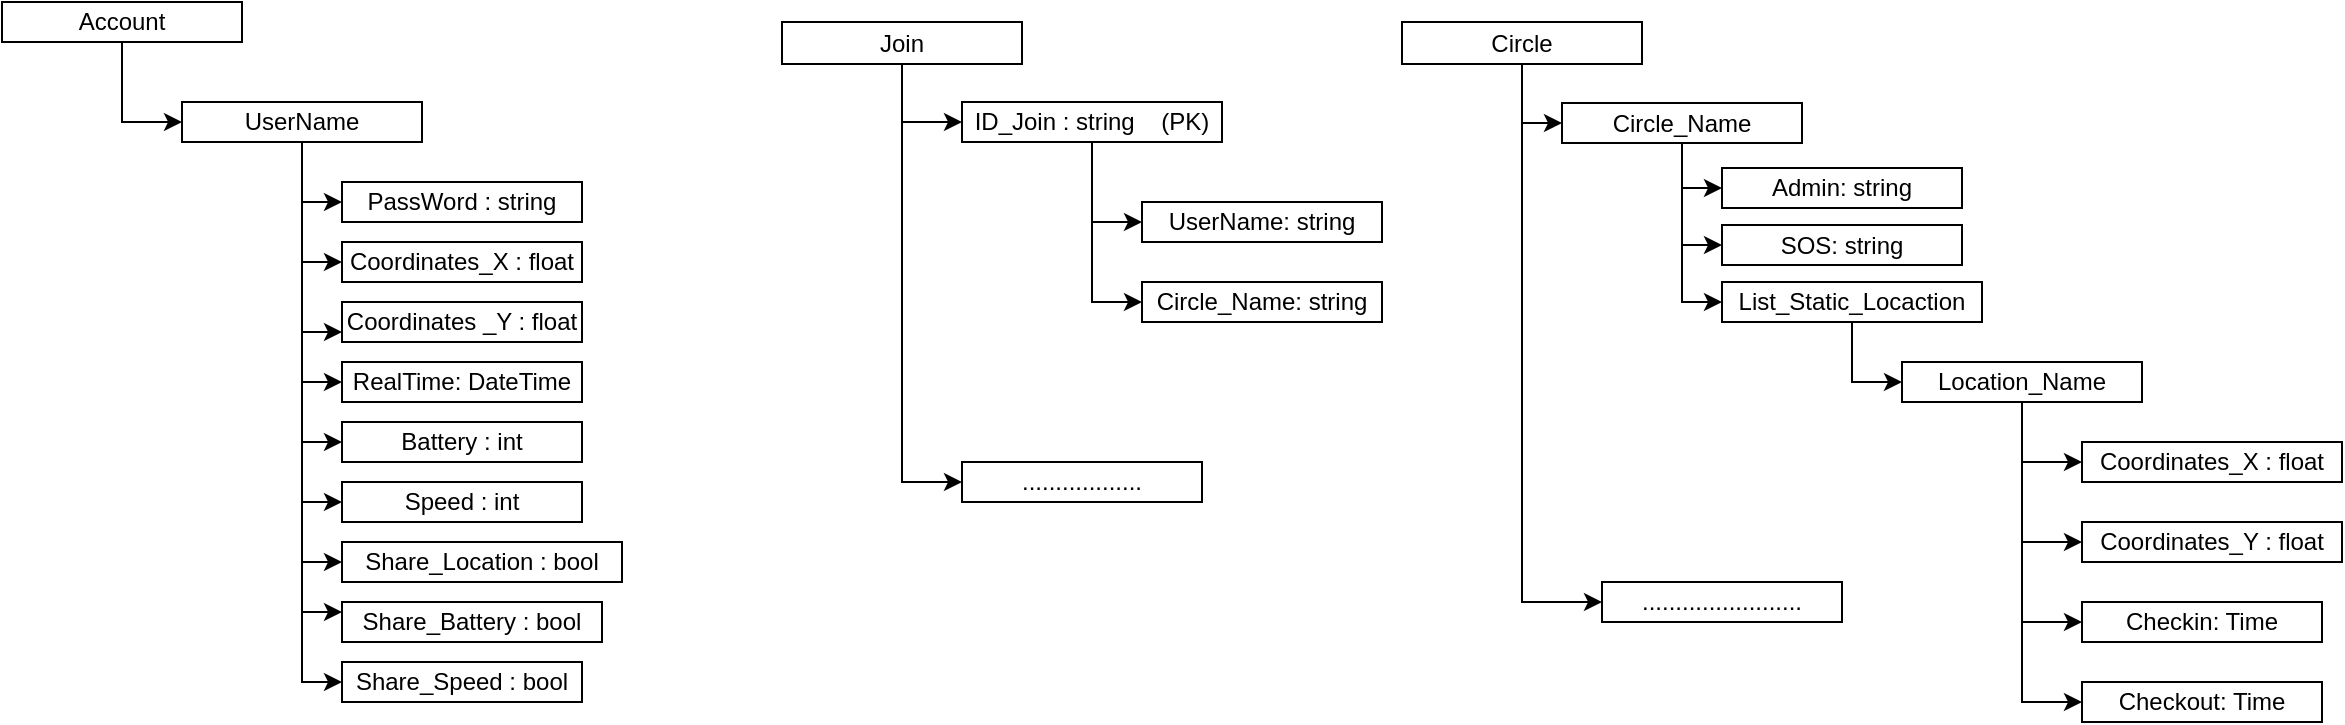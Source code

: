 <mxfile version="12.2.9" type="google" pages="1"><diagram id="CiAs3Q_QTb6NJBoMLwww" name="Page-1"><mxGraphModel dx="1094" dy="434" grid="1" gridSize="10" guides="1" tooltips="1" connect="1" arrows="1" fold="1" page="1" pageScale="1" pageWidth="850" pageHeight="1100" math="0" shadow="0"><root><mxCell id="0"/><mxCell id="1" parent="0"/><mxCell id="KVPjZgEfqCp5pwIRI0MU-34" style="edgeStyle=orthogonalEdgeStyle;rounded=0;orthogonalLoop=1;jettySize=auto;html=1;entryX=0;entryY=0.5;entryDx=0;entryDy=0;" parent="1" source="KVPjZgEfqCp5pwIRI0MU-1" target="KVPjZgEfqCp5pwIRI0MU-3" edge="1"><mxGeometry relative="1" as="geometry"/></mxCell><mxCell id="KVPjZgEfqCp5pwIRI0MU-1" value="Account" style="rounded=0;whiteSpace=wrap;html=1;" parent="1" vertex="1"><mxGeometry x="20" y="20" width="120" height="20" as="geometry"/></mxCell><mxCell id="KVPjZgEfqCp5pwIRI0MU-36" style="edgeStyle=orthogonalEdgeStyle;rounded=0;orthogonalLoop=1;jettySize=auto;html=1;entryX=0;entryY=0.5;entryDx=0;entryDy=0;" parent="1" source="KVPjZgEfqCp5pwIRI0MU-3" target="KVPjZgEfqCp5pwIRI0MU-24" edge="1"><mxGeometry relative="1" as="geometry"><mxPoint x="470" y="280" as="targetPoint"/></mxGeometry></mxCell><mxCell id="KVPjZgEfqCp5pwIRI0MU-37" style="edgeStyle=orthogonalEdgeStyle;rounded=0;orthogonalLoop=1;jettySize=auto;html=1;entryX=0;entryY=0.5;entryDx=0;entryDy=0;" parent="1" source="KVPjZgEfqCp5pwIRI0MU-3" target="KVPjZgEfqCp5pwIRI0MU-17" edge="1"><mxGeometry relative="1" as="geometry"/></mxCell><mxCell id="KVPjZgEfqCp5pwIRI0MU-38" style="edgeStyle=orthogonalEdgeStyle;rounded=0;orthogonalLoop=1;jettySize=auto;html=1;entryX=0;entryY=0.75;entryDx=0;entryDy=0;" parent="1" source="KVPjZgEfqCp5pwIRI0MU-3" target="KVPjZgEfqCp5pwIRI0MU-21" edge="1"><mxGeometry relative="1" as="geometry"/></mxCell><mxCell id="KVPjZgEfqCp5pwIRI0MU-39" style="edgeStyle=orthogonalEdgeStyle;rounded=0;orthogonalLoop=1;jettySize=auto;html=1;entryX=0;entryY=0.5;entryDx=0;entryDy=0;" parent="1" source="KVPjZgEfqCp5pwIRI0MU-3" target="KVPjZgEfqCp5pwIRI0MU-19" edge="1"><mxGeometry relative="1" as="geometry"><mxPoint x="430" y="310" as="targetPoint"/></mxGeometry></mxCell><mxCell id="KVPjZgEfqCp5pwIRI0MU-40" style="edgeStyle=orthogonalEdgeStyle;rounded=0;orthogonalLoop=1;jettySize=auto;html=1;entryX=0;entryY=0.5;entryDx=0;entryDy=0;" parent="1" source="KVPjZgEfqCp5pwIRI0MU-3" target="KVPjZgEfqCp5pwIRI0MU-10" edge="1"><mxGeometry relative="1" as="geometry"/></mxCell><mxCell id="KVPjZgEfqCp5pwIRI0MU-41" style="edgeStyle=orthogonalEdgeStyle;rounded=0;orthogonalLoop=1;jettySize=auto;html=1;entryX=0;entryY=0.5;entryDx=0;entryDy=0;" parent="1" source="KVPjZgEfqCp5pwIRI0MU-3" target="KVPjZgEfqCp5pwIRI0MU-27" edge="1"><mxGeometry relative="1" as="geometry"/></mxCell><mxCell id="KVPjZgEfqCp5pwIRI0MU-42" style="edgeStyle=orthogonalEdgeStyle;rounded=0;orthogonalLoop=1;jettySize=auto;html=1;entryX=0;entryY=0.5;entryDx=0;entryDy=0;" parent="1" source="KVPjZgEfqCp5pwIRI0MU-3" target="KVPjZgEfqCp5pwIRI0MU-29" edge="1"><mxGeometry relative="1" as="geometry"/></mxCell><mxCell id="KVPjZgEfqCp5pwIRI0MU-43" style="edgeStyle=orthogonalEdgeStyle;rounded=0;orthogonalLoop=1;jettySize=auto;html=1;entryX=0;entryY=0.25;entryDx=0;entryDy=0;" parent="1" source="KVPjZgEfqCp5pwIRI0MU-3" target="KVPjZgEfqCp5pwIRI0MU-30" edge="1"><mxGeometry relative="1" as="geometry"/></mxCell><mxCell id="KVPjZgEfqCp5pwIRI0MU-44" style="edgeStyle=orthogonalEdgeStyle;rounded=0;orthogonalLoop=1;jettySize=auto;html=1;entryX=0;entryY=0.5;entryDx=0;entryDy=0;" parent="1" source="KVPjZgEfqCp5pwIRI0MU-3" target="KVPjZgEfqCp5pwIRI0MU-31" edge="1"><mxGeometry relative="1" as="geometry"/></mxCell><mxCell id="KVPjZgEfqCp5pwIRI0MU-3" value="&lt;span style=&quot;text-align: left&quot;&gt;UserName&lt;/span&gt;" style="rounded=0;whiteSpace=wrap;html=1;" parent="1" vertex="1"><mxGeometry x="110" y="70" width="120" height="20" as="geometry"/></mxCell><mxCell id="KVPjZgEfqCp5pwIRI0MU-10" value="&lt;span style=&quot;text-align: left&quot;&gt;Battery : int&lt;/span&gt;" style="rounded=0;whiteSpace=wrap;html=1;" parent="1" vertex="1"><mxGeometry x="190" y="230" width="120" height="20" as="geometry"/></mxCell><mxCell id="KVPjZgEfqCp5pwIRI0MU-17" value="&lt;span style=&quot;text-align: left&quot;&gt;Coordinates_X : float&lt;/span&gt;" style="rounded=0;whiteSpace=wrap;html=1;" parent="1" vertex="1"><mxGeometry x="190" y="140" width="120" height="20" as="geometry"/></mxCell><mxCell id="KVPjZgEfqCp5pwIRI0MU-19" value="&lt;span style=&quot;text-align: left&quot;&gt;RealTime: DateTime&lt;/span&gt;" style="rounded=0;whiteSpace=wrap;html=1;" parent="1" vertex="1"><mxGeometry x="190" y="200" width="120" height="20" as="geometry"/></mxCell><mxCell id="KVPjZgEfqCp5pwIRI0MU-21" value="&lt;span style=&quot;text-align: left&quot;&gt;Coordinates _Y : float&lt;/span&gt;" style="rounded=0;whiteSpace=wrap;html=1;" parent="1" vertex="1"><mxGeometry x="190" y="170" width="120" height="20" as="geometry"/></mxCell><mxCell id="KVPjZgEfqCp5pwIRI0MU-24" value="&lt;span style=&quot;text-align: left&quot;&gt;PassWord : string&lt;/span&gt;" style="rounded=0;whiteSpace=wrap;html=1;" parent="1" vertex="1"><mxGeometry x="190" y="110" width="120" height="20" as="geometry"/></mxCell><mxCell id="KVPjZgEfqCp5pwIRI0MU-27" value="&lt;span style=&quot;text-align: left&quot;&gt;Speed : int&lt;/span&gt;" style="rounded=0;whiteSpace=wrap;html=1;" parent="1" vertex="1"><mxGeometry x="190" y="260" width="120" height="20" as="geometry"/></mxCell><mxCell id="KVPjZgEfqCp5pwIRI0MU-29" value="&lt;span style=&quot;text-align: left&quot;&gt;Share_Location : bool&lt;/span&gt;" style="rounded=0;whiteSpace=wrap;html=1;" parent="1" vertex="1"><mxGeometry x="190" y="290" width="140" height="20" as="geometry"/></mxCell><mxCell id="KVPjZgEfqCp5pwIRI0MU-30" value="&lt;span style=&quot;text-align: left&quot;&gt;Share_Battery : bool&lt;/span&gt;" style="rounded=0;whiteSpace=wrap;html=1;" parent="1" vertex="1"><mxGeometry x="190" y="320" width="130" height="20" as="geometry"/></mxCell><mxCell id="KVPjZgEfqCp5pwIRI0MU-31" value="&lt;span style=&quot;text-align: left&quot;&gt;Share_Speed : bool&lt;/span&gt;" style="rounded=0;whiteSpace=wrap;html=1;" parent="1" vertex="1"><mxGeometry x="190" y="350" width="120" height="20" as="geometry"/></mxCell><mxCell id="KVPjZgEfqCp5pwIRI0MU-48" style="edgeStyle=orthogonalEdgeStyle;rounded=0;orthogonalLoop=1;jettySize=auto;html=1;entryX=0;entryY=0.5;entryDx=0;entryDy=0;" parent="1" source="KVPjZgEfqCp5pwIRI0MU-46" target="KVPjZgEfqCp5pwIRI0MU-47" edge="1"><mxGeometry relative="1" as="geometry"/></mxCell><mxCell id="fVacURa9LIVthsHeqH84-3" style="edgeStyle=orthogonalEdgeStyle;rounded=0;orthogonalLoop=1;jettySize=auto;html=1;entryX=0;entryY=0.5;entryDx=0;entryDy=0;" edge="1" parent="1" source="KVPjZgEfqCp5pwIRI0MU-46" target="fVacURa9LIVthsHeqH84-2"><mxGeometry relative="1" as="geometry"/></mxCell><mxCell id="KVPjZgEfqCp5pwIRI0MU-46" value="Join" style="rounded=0;whiteSpace=wrap;html=1;" parent="1" vertex="1"><mxGeometry x="410" y="30" width="120" height="21" as="geometry"/></mxCell><mxCell id="KVPjZgEfqCp5pwIRI0MU-87" style="edgeStyle=orthogonalEdgeStyle;rounded=0;orthogonalLoop=1;jettySize=auto;html=1;entryX=0;entryY=0.5;entryDx=0;entryDy=0;" parent="1" source="KVPjZgEfqCp5pwIRI0MU-47" target="KVPjZgEfqCp5pwIRI0MU-64" edge="1"><mxGeometry relative="1" as="geometry"/></mxCell><mxCell id="KVPjZgEfqCp5pwIRI0MU-88" style="edgeStyle=orthogonalEdgeStyle;rounded=0;orthogonalLoop=1;jettySize=auto;html=1;entryX=0;entryY=0.5;entryDx=0;entryDy=0;" parent="1" source="KVPjZgEfqCp5pwIRI0MU-47" target="KVPjZgEfqCp5pwIRI0MU-63" edge="1"><mxGeometry relative="1" as="geometry"/></mxCell><mxCell id="KVPjZgEfqCp5pwIRI0MU-47" value="&lt;span style=&quot;text-align: left&quot;&gt;ID_Join : string&amp;nbsp; &amp;nbsp; (PK)&lt;/span&gt;" style="rounded=0;whiteSpace=wrap;html=1;" parent="1" vertex="1"><mxGeometry x="500" y="70" width="130" height="20" as="geometry"/></mxCell><mxCell id="KVPjZgEfqCp5pwIRI0MU-71" style="edgeStyle=orthogonalEdgeStyle;rounded=0;orthogonalLoop=1;jettySize=auto;html=1;entryX=0;entryY=0.5;entryDx=0;entryDy=0;" parent="1" source="KVPjZgEfqCp5pwIRI0MU-61" target="KVPjZgEfqCp5pwIRI0MU-70" edge="1"><mxGeometry relative="1" as="geometry"/></mxCell><mxCell id="fVacURa9LIVthsHeqH84-5" style="edgeStyle=orthogonalEdgeStyle;rounded=0;orthogonalLoop=1;jettySize=auto;html=1;entryX=0;entryY=0.5;entryDx=0;entryDy=0;" edge="1" parent="1" source="KVPjZgEfqCp5pwIRI0MU-61" target="fVacURa9LIVthsHeqH84-4"><mxGeometry relative="1" as="geometry"/></mxCell><mxCell id="KVPjZgEfqCp5pwIRI0MU-61" value="Circle" style="rounded=0;whiteSpace=wrap;html=1;" parent="1" vertex="1"><mxGeometry x="720" y="30" width="120" height="21" as="geometry"/></mxCell><mxCell id="KVPjZgEfqCp5pwIRI0MU-63" value="Circle_Name: string" style="rounded=0;whiteSpace=wrap;html=1;" parent="1" vertex="1"><mxGeometry x="590" y="160" width="120" height="20" as="geometry"/></mxCell><mxCell id="KVPjZgEfqCp5pwIRI0MU-64" value="UserName: string" style="rounded=0;whiteSpace=wrap;html=1;" parent="1" vertex="1"><mxGeometry x="590" y="120" width="120" height="20" as="geometry"/></mxCell><mxCell id="KVPjZgEfqCp5pwIRI0MU-65" value="Checkout: Time" style="rounded=0;whiteSpace=wrap;html=1;" parent="1" vertex="1"><mxGeometry x="1060" y="360" width="120" height="20" as="geometry"/></mxCell><mxCell id="KVPjZgEfqCp5pwIRI0MU-66" value="Checkin: Time" style="rounded=0;whiteSpace=wrap;html=1;" parent="1" vertex="1"><mxGeometry x="1060" y="320" width="120" height="20" as="geometry"/></mxCell><mxCell id="KVPjZgEfqCp5pwIRI0MU-67" value="&lt;span style=&quot;text-align: left&quot;&gt;Coordinates_X : float&lt;/span&gt;" style="rounded=0;whiteSpace=wrap;html=1;" parent="1" vertex="1"><mxGeometry x="1060" y="240" width="130" height="20" as="geometry"/></mxCell><mxCell id="KVPjZgEfqCp5pwIRI0MU-82" style="edgeStyle=orthogonalEdgeStyle;rounded=0;orthogonalLoop=1;jettySize=auto;html=1;entryX=0;entryY=0.5;entryDx=0;entryDy=0;" parent="1" source="KVPjZgEfqCp5pwIRI0MU-68" target="KVPjZgEfqCp5pwIRI0MU-81" edge="1"><mxGeometry relative="1" as="geometry"/></mxCell><mxCell id="KVPjZgEfqCp5pwIRI0MU-68" value="List_Static_Locaction" style="rounded=0;whiteSpace=wrap;html=1;" parent="1" vertex="1"><mxGeometry x="880" y="160" width="130" height="20" as="geometry"/></mxCell><mxCell id="KVPjZgEfqCp5pwIRI0MU-69" value="Admin: string" style="rounded=0;whiteSpace=wrap;html=1;" parent="1" vertex="1"><mxGeometry x="880" y="103" width="120" height="20" as="geometry"/></mxCell><mxCell id="KVPjZgEfqCp5pwIRI0MU-73" style="edgeStyle=orthogonalEdgeStyle;rounded=0;orthogonalLoop=1;jettySize=auto;html=1;entryX=0;entryY=0.5;entryDx=0;entryDy=0;" parent="1" source="KVPjZgEfqCp5pwIRI0MU-70" target="KVPjZgEfqCp5pwIRI0MU-69" edge="1"><mxGeometry relative="1" as="geometry"/></mxCell><mxCell id="KVPjZgEfqCp5pwIRI0MU-74" style="edgeStyle=orthogonalEdgeStyle;rounded=0;orthogonalLoop=1;jettySize=auto;html=1;entryX=0;entryY=0.5;entryDx=0;entryDy=0;" parent="1" source="KVPjZgEfqCp5pwIRI0MU-70" target="KVPjZgEfqCp5pwIRI0MU-68" edge="1"><mxGeometry relative="1" as="geometry"/></mxCell><mxCell id="fVacURa9LIVthsHeqH84-10" style="edgeStyle=orthogonalEdgeStyle;rounded=0;orthogonalLoop=1;jettySize=auto;html=1;entryX=0;entryY=0.5;entryDx=0;entryDy=0;" edge="1" parent="1" source="KVPjZgEfqCp5pwIRI0MU-70" target="fVacURa9LIVthsHeqH84-7"><mxGeometry relative="1" as="geometry"/></mxCell><mxCell id="KVPjZgEfqCp5pwIRI0MU-70" value="Circle_Name" style="rounded=0;whiteSpace=wrap;html=1;" parent="1" vertex="1"><mxGeometry x="800" y="70.5" width="120" height="20" as="geometry"/></mxCell><mxCell id="KVPjZgEfqCp5pwIRI0MU-75" value="&lt;span style=&quot;text-align: left&quot;&gt;Coordinates_Y : float&lt;/span&gt;" style="rounded=0;whiteSpace=wrap;html=1;" parent="1" vertex="1"><mxGeometry x="1060" y="280" width="130" height="20" as="geometry"/></mxCell><mxCell id="KVPjZgEfqCp5pwIRI0MU-83" style="edgeStyle=orthogonalEdgeStyle;rounded=0;orthogonalLoop=1;jettySize=auto;html=1;entryX=0;entryY=0.5;entryDx=0;entryDy=0;" parent="1" source="KVPjZgEfqCp5pwIRI0MU-81" target="KVPjZgEfqCp5pwIRI0MU-67" edge="1"><mxGeometry relative="1" as="geometry"/></mxCell><mxCell id="KVPjZgEfqCp5pwIRI0MU-84" style="edgeStyle=orthogonalEdgeStyle;rounded=0;orthogonalLoop=1;jettySize=auto;html=1;entryX=0;entryY=0.5;entryDx=0;entryDy=0;" parent="1" source="KVPjZgEfqCp5pwIRI0MU-81" target="KVPjZgEfqCp5pwIRI0MU-75" edge="1"><mxGeometry relative="1" as="geometry"/></mxCell><mxCell id="KVPjZgEfqCp5pwIRI0MU-85" style="edgeStyle=orthogonalEdgeStyle;rounded=0;orthogonalLoop=1;jettySize=auto;html=1;entryX=0;entryY=0.5;entryDx=0;entryDy=0;" parent="1" source="KVPjZgEfqCp5pwIRI0MU-81" target="KVPjZgEfqCp5pwIRI0MU-66" edge="1"><mxGeometry relative="1" as="geometry"/></mxCell><mxCell id="KVPjZgEfqCp5pwIRI0MU-86" style="edgeStyle=orthogonalEdgeStyle;rounded=0;orthogonalLoop=1;jettySize=auto;html=1;entryX=0;entryY=0.5;entryDx=0;entryDy=0;" parent="1" source="KVPjZgEfqCp5pwIRI0MU-81" target="KVPjZgEfqCp5pwIRI0MU-65" edge="1"><mxGeometry relative="1" as="geometry"/></mxCell><mxCell id="KVPjZgEfqCp5pwIRI0MU-81" value="Location_Name" style="rounded=0;whiteSpace=wrap;html=1;" parent="1" vertex="1"><mxGeometry x="970" y="200" width="120" height="20" as="geometry"/></mxCell><mxCell id="fVacURa9LIVthsHeqH84-2" value=".................." style="rounded=0;whiteSpace=wrap;html=1;" vertex="1" parent="1"><mxGeometry x="500" y="250" width="120" height="20" as="geometry"/></mxCell><mxCell id="fVacURa9LIVthsHeqH84-4" value="........................" style="rounded=0;whiteSpace=wrap;html=1;" vertex="1" parent="1"><mxGeometry x="820" y="310" width="120" height="20" as="geometry"/></mxCell><mxCell id="fVacURa9LIVthsHeqH84-7" value="SOS: string" style="rounded=0;whiteSpace=wrap;html=1;" vertex="1" parent="1"><mxGeometry x="880" y="131.5" width="120" height="20" as="geometry"/></mxCell></root></mxGraphModel></diagram></mxfile>